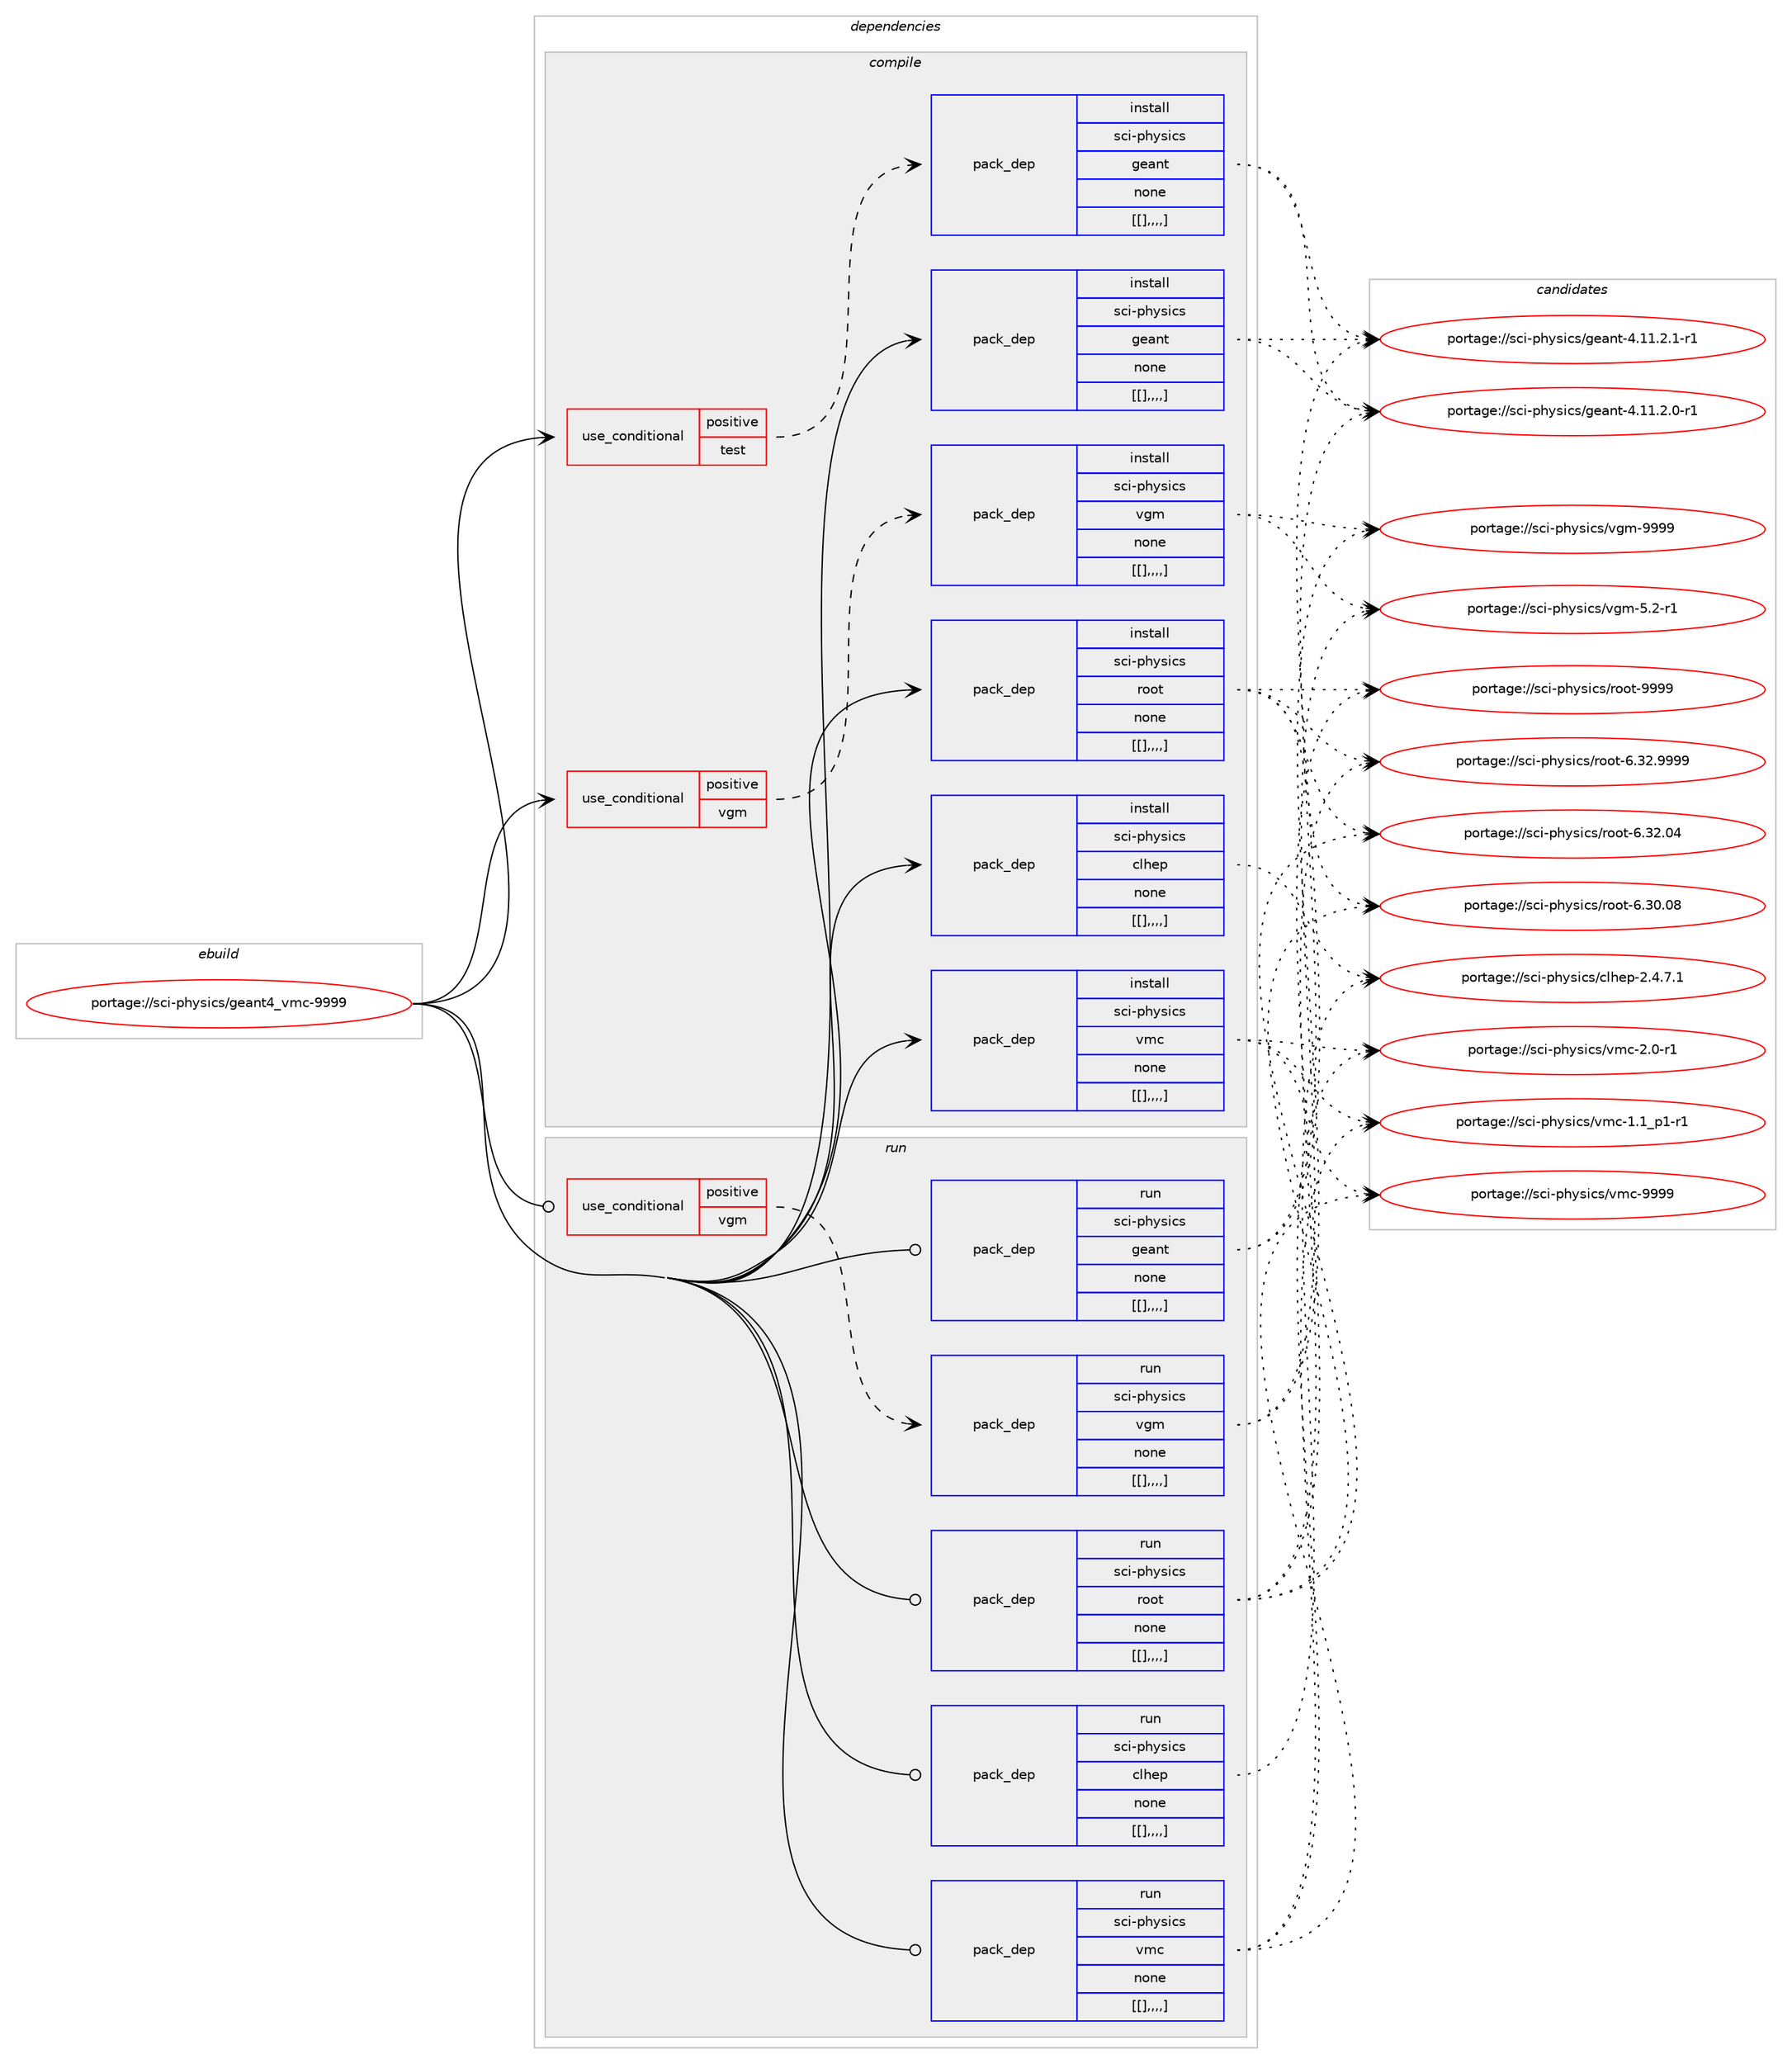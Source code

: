 digraph prolog {

# *************
# Graph options
# *************

newrank=true;
concentrate=true;
compound=true;
graph [rankdir=LR,fontname=Helvetica,fontsize=10,ranksep=1.5];#, ranksep=2.5, nodesep=0.2];
edge  [arrowhead=vee];
node  [fontname=Helvetica,fontsize=10];

# **********
# The ebuild
# **********

subgraph cluster_leftcol {
color=gray;
label=<<i>ebuild</i>>;
id [label="portage://sci-physics/geant4_vmc-9999", color=red, width=4, href="../sci-physics/geant4_vmc-9999.svg"];
}

# ****************
# The dependencies
# ****************

subgraph cluster_midcol {
color=gray;
label=<<i>dependencies</i>>;
subgraph cluster_compile {
fillcolor="#eeeeee";
style=filled;
label=<<i>compile</i>>;
subgraph cond112863 {
dependency426552 [label=<<TABLE BORDER="0" CELLBORDER="1" CELLSPACING="0" CELLPADDING="4"><TR><TD ROWSPAN="3" CELLPADDING="10">use_conditional</TD></TR><TR><TD>positive</TD></TR><TR><TD>test</TD></TR></TABLE>>, shape=none, color=red];
subgraph pack310658 {
dependency426553 [label=<<TABLE BORDER="0" CELLBORDER="1" CELLSPACING="0" CELLPADDING="4" WIDTH="220"><TR><TD ROWSPAN="6" CELLPADDING="30">pack_dep</TD></TR><TR><TD WIDTH="110">install</TD></TR><TR><TD>sci-physics</TD></TR><TR><TD>geant</TD></TR><TR><TD>none</TD></TR><TR><TD>[[],,,,]</TD></TR></TABLE>>, shape=none, color=blue];
}
dependency426552:e -> dependency426553:w [weight=20,style="dashed",arrowhead="vee"];
}
id:e -> dependency426552:w [weight=20,style="solid",arrowhead="vee"];
subgraph cond112864 {
dependency426554 [label=<<TABLE BORDER="0" CELLBORDER="1" CELLSPACING="0" CELLPADDING="4"><TR><TD ROWSPAN="3" CELLPADDING="10">use_conditional</TD></TR><TR><TD>positive</TD></TR><TR><TD>vgm</TD></TR></TABLE>>, shape=none, color=red];
subgraph pack310659 {
dependency426555 [label=<<TABLE BORDER="0" CELLBORDER="1" CELLSPACING="0" CELLPADDING="4" WIDTH="220"><TR><TD ROWSPAN="6" CELLPADDING="30">pack_dep</TD></TR><TR><TD WIDTH="110">install</TD></TR><TR><TD>sci-physics</TD></TR><TR><TD>vgm</TD></TR><TR><TD>none</TD></TR><TR><TD>[[],,,,]</TD></TR></TABLE>>, shape=none, color=blue];
}
dependency426554:e -> dependency426555:w [weight=20,style="dashed",arrowhead="vee"];
}
id:e -> dependency426554:w [weight=20,style="solid",arrowhead="vee"];
subgraph pack310660 {
dependency426556 [label=<<TABLE BORDER="0" CELLBORDER="1" CELLSPACING="0" CELLPADDING="4" WIDTH="220"><TR><TD ROWSPAN="6" CELLPADDING="30">pack_dep</TD></TR><TR><TD WIDTH="110">install</TD></TR><TR><TD>sci-physics</TD></TR><TR><TD>clhep</TD></TR><TR><TD>none</TD></TR><TR><TD>[[],,,,]</TD></TR></TABLE>>, shape=none, color=blue];
}
id:e -> dependency426556:w [weight=20,style="solid",arrowhead="vee"];
subgraph pack310661 {
dependency426557 [label=<<TABLE BORDER="0" CELLBORDER="1" CELLSPACING="0" CELLPADDING="4" WIDTH="220"><TR><TD ROWSPAN="6" CELLPADDING="30">pack_dep</TD></TR><TR><TD WIDTH="110">install</TD></TR><TR><TD>sci-physics</TD></TR><TR><TD>geant</TD></TR><TR><TD>none</TD></TR><TR><TD>[[],,,,]</TD></TR></TABLE>>, shape=none, color=blue];
}
id:e -> dependency426557:w [weight=20,style="solid",arrowhead="vee"];
subgraph pack310662 {
dependency426558 [label=<<TABLE BORDER="0" CELLBORDER="1" CELLSPACING="0" CELLPADDING="4" WIDTH="220"><TR><TD ROWSPAN="6" CELLPADDING="30">pack_dep</TD></TR><TR><TD WIDTH="110">install</TD></TR><TR><TD>sci-physics</TD></TR><TR><TD>root</TD></TR><TR><TD>none</TD></TR><TR><TD>[[],,,,]</TD></TR></TABLE>>, shape=none, color=blue];
}
id:e -> dependency426558:w [weight=20,style="solid",arrowhead="vee"];
subgraph pack310663 {
dependency426559 [label=<<TABLE BORDER="0" CELLBORDER="1" CELLSPACING="0" CELLPADDING="4" WIDTH="220"><TR><TD ROWSPAN="6" CELLPADDING="30">pack_dep</TD></TR><TR><TD WIDTH="110">install</TD></TR><TR><TD>sci-physics</TD></TR><TR><TD>vmc</TD></TR><TR><TD>none</TD></TR><TR><TD>[[],,,,]</TD></TR></TABLE>>, shape=none, color=blue];
}
id:e -> dependency426559:w [weight=20,style="solid",arrowhead="vee"];
}
subgraph cluster_compileandrun {
fillcolor="#eeeeee";
style=filled;
label=<<i>compile and run</i>>;
}
subgraph cluster_run {
fillcolor="#eeeeee";
style=filled;
label=<<i>run</i>>;
subgraph cond112865 {
dependency426560 [label=<<TABLE BORDER="0" CELLBORDER="1" CELLSPACING="0" CELLPADDING="4"><TR><TD ROWSPAN="3" CELLPADDING="10">use_conditional</TD></TR><TR><TD>positive</TD></TR><TR><TD>vgm</TD></TR></TABLE>>, shape=none, color=red];
subgraph pack310664 {
dependency426561 [label=<<TABLE BORDER="0" CELLBORDER="1" CELLSPACING="0" CELLPADDING="4" WIDTH="220"><TR><TD ROWSPAN="6" CELLPADDING="30">pack_dep</TD></TR><TR><TD WIDTH="110">run</TD></TR><TR><TD>sci-physics</TD></TR><TR><TD>vgm</TD></TR><TR><TD>none</TD></TR><TR><TD>[[],,,,]</TD></TR></TABLE>>, shape=none, color=blue];
}
dependency426560:e -> dependency426561:w [weight=20,style="dashed",arrowhead="vee"];
}
id:e -> dependency426560:w [weight=20,style="solid",arrowhead="odot"];
subgraph pack310665 {
dependency426562 [label=<<TABLE BORDER="0" CELLBORDER="1" CELLSPACING="0" CELLPADDING="4" WIDTH="220"><TR><TD ROWSPAN="6" CELLPADDING="30">pack_dep</TD></TR><TR><TD WIDTH="110">run</TD></TR><TR><TD>sci-physics</TD></TR><TR><TD>clhep</TD></TR><TR><TD>none</TD></TR><TR><TD>[[],,,,]</TD></TR></TABLE>>, shape=none, color=blue];
}
id:e -> dependency426562:w [weight=20,style="solid",arrowhead="odot"];
subgraph pack310666 {
dependency426563 [label=<<TABLE BORDER="0" CELLBORDER="1" CELLSPACING="0" CELLPADDING="4" WIDTH="220"><TR><TD ROWSPAN="6" CELLPADDING="30">pack_dep</TD></TR><TR><TD WIDTH="110">run</TD></TR><TR><TD>sci-physics</TD></TR><TR><TD>geant</TD></TR><TR><TD>none</TD></TR><TR><TD>[[],,,,]</TD></TR></TABLE>>, shape=none, color=blue];
}
id:e -> dependency426563:w [weight=20,style="solid",arrowhead="odot"];
subgraph pack310667 {
dependency426564 [label=<<TABLE BORDER="0" CELLBORDER="1" CELLSPACING="0" CELLPADDING="4" WIDTH="220"><TR><TD ROWSPAN="6" CELLPADDING="30">pack_dep</TD></TR><TR><TD WIDTH="110">run</TD></TR><TR><TD>sci-physics</TD></TR><TR><TD>root</TD></TR><TR><TD>none</TD></TR><TR><TD>[[],,,,]</TD></TR></TABLE>>, shape=none, color=blue];
}
id:e -> dependency426564:w [weight=20,style="solid",arrowhead="odot"];
subgraph pack310668 {
dependency426565 [label=<<TABLE BORDER="0" CELLBORDER="1" CELLSPACING="0" CELLPADDING="4" WIDTH="220"><TR><TD ROWSPAN="6" CELLPADDING="30">pack_dep</TD></TR><TR><TD WIDTH="110">run</TD></TR><TR><TD>sci-physics</TD></TR><TR><TD>vmc</TD></TR><TR><TD>none</TD></TR><TR><TD>[[],,,,]</TD></TR></TABLE>>, shape=none, color=blue];
}
id:e -> dependency426565:w [weight=20,style="solid",arrowhead="odot"];
}
}

# **************
# The candidates
# **************

subgraph cluster_choices {
rank=same;
color=gray;
label=<<i>candidates</i>>;

subgraph choice310658 {
color=black;
nodesep=1;
choice11599105451121041211151059911547103101971101164552464949465046494511449 [label="portage://sci-physics/geant-4.11.2.1-r1", color=red, width=4,href="../sci-physics/geant-4.11.2.1-r1.svg"];
choice11599105451121041211151059911547103101971101164552464949465046484511449 [label="portage://sci-physics/geant-4.11.2.0-r1", color=red, width=4,href="../sci-physics/geant-4.11.2.0-r1.svg"];
dependency426553:e -> choice11599105451121041211151059911547103101971101164552464949465046494511449:w [style=dotted,weight="100"];
dependency426553:e -> choice11599105451121041211151059911547103101971101164552464949465046484511449:w [style=dotted,weight="100"];
}
subgraph choice310659 {
color=black;
nodesep=1;
choice115991054511210412111510599115471181031094557575757 [label="portage://sci-physics/vgm-9999", color=red, width=4,href="../sci-physics/vgm-9999.svg"];
choice11599105451121041211151059911547118103109455346504511449 [label="portage://sci-physics/vgm-5.2-r1", color=red, width=4,href="../sci-physics/vgm-5.2-r1.svg"];
dependency426555:e -> choice115991054511210412111510599115471181031094557575757:w [style=dotted,weight="100"];
dependency426555:e -> choice11599105451121041211151059911547118103109455346504511449:w [style=dotted,weight="100"];
}
subgraph choice310660 {
color=black;
nodesep=1;
choice11599105451121041211151059911547991081041011124550465246554649 [label="portage://sci-physics/clhep-2.4.7.1", color=red, width=4,href="../sci-physics/clhep-2.4.7.1.svg"];
dependency426556:e -> choice11599105451121041211151059911547991081041011124550465246554649:w [style=dotted,weight="100"];
}
subgraph choice310661 {
color=black;
nodesep=1;
choice11599105451121041211151059911547103101971101164552464949465046494511449 [label="portage://sci-physics/geant-4.11.2.1-r1", color=red, width=4,href="../sci-physics/geant-4.11.2.1-r1.svg"];
choice11599105451121041211151059911547103101971101164552464949465046484511449 [label="portage://sci-physics/geant-4.11.2.0-r1", color=red, width=4,href="../sci-physics/geant-4.11.2.0-r1.svg"];
dependency426557:e -> choice11599105451121041211151059911547103101971101164552464949465046494511449:w [style=dotted,weight="100"];
dependency426557:e -> choice11599105451121041211151059911547103101971101164552464949465046484511449:w [style=dotted,weight="100"];
}
subgraph choice310662 {
color=black;
nodesep=1;
choice115991054511210412111510599115471141111111164557575757 [label="portage://sci-physics/root-9999", color=red, width=4,href="../sci-physics/root-9999.svg"];
choice1159910545112104121115105991154711411111111645544651504657575757 [label="portage://sci-physics/root-6.32.9999", color=red, width=4,href="../sci-physics/root-6.32.9999.svg"];
choice115991054511210412111510599115471141111111164554465150464852 [label="portage://sci-physics/root-6.32.04", color=red, width=4,href="../sci-physics/root-6.32.04.svg"];
choice115991054511210412111510599115471141111111164554465148464856 [label="portage://sci-physics/root-6.30.08", color=red, width=4,href="../sci-physics/root-6.30.08.svg"];
dependency426558:e -> choice115991054511210412111510599115471141111111164557575757:w [style=dotted,weight="100"];
dependency426558:e -> choice1159910545112104121115105991154711411111111645544651504657575757:w [style=dotted,weight="100"];
dependency426558:e -> choice115991054511210412111510599115471141111111164554465150464852:w [style=dotted,weight="100"];
dependency426558:e -> choice115991054511210412111510599115471141111111164554465148464856:w [style=dotted,weight="100"];
}
subgraph choice310663 {
color=black;
nodesep=1;
choice11599105451121041211151059911547118109994557575757 [label="portage://sci-physics/vmc-9999", color=red, width=4,href="../sci-physics/vmc-9999.svg"];
choice1159910545112104121115105991154711810999455046484511449 [label="portage://sci-physics/vmc-2.0-r1", color=red, width=4,href="../sci-physics/vmc-2.0-r1.svg"];
choice11599105451121041211151059911547118109994549464995112494511449 [label="portage://sci-physics/vmc-1.1_p1-r1", color=red, width=4,href="../sci-physics/vmc-1.1_p1-r1.svg"];
dependency426559:e -> choice11599105451121041211151059911547118109994557575757:w [style=dotted,weight="100"];
dependency426559:e -> choice1159910545112104121115105991154711810999455046484511449:w [style=dotted,weight="100"];
dependency426559:e -> choice11599105451121041211151059911547118109994549464995112494511449:w [style=dotted,weight="100"];
}
subgraph choice310664 {
color=black;
nodesep=1;
choice115991054511210412111510599115471181031094557575757 [label="portage://sci-physics/vgm-9999", color=red, width=4,href="../sci-physics/vgm-9999.svg"];
choice11599105451121041211151059911547118103109455346504511449 [label="portage://sci-physics/vgm-5.2-r1", color=red, width=4,href="../sci-physics/vgm-5.2-r1.svg"];
dependency426561:e -> choice115991054511210412111510599115471181031094557575757:w [style=dotted,weight="100"];
dependency426561:e -> choice11599105451121041211151059911547118103109455346504511449:w [style=dotted,weight="100"];
}
subgraph choice310665 {
color=black;
nodesep=1;
choice11599105451121041211151059911547991081041011124550465246554649 [label="portage://sci-physics/clhep-2.4.7.1", color=red, width=4,href="../sci-physics/clhep-2.4.7.1.svg"];
dependency426562:e -> choice11599105451121041211151059911547991081041011124550465246554649:w [style=dotted,weight="100"];
}
subgraph choice310666 {
color=black;
nodesep=1;
choice11599105451121041211151059911547103101971101164552464949465046494511449 [label="portage://sci-physics/geant-4.11.2.1-r1", color=red, width=4,href="../sci-physics/geant-4.11.2.1-r1.svg"];
choice11599105451121041211151059911547103101971101164552464949465046484511449 [label="portage://sci-physics/geant-4.11.2.0-r1", color=red, width=4,href="../sci-physics/geant-4.11.2.0-r1.svg"];
dependency426563:e -> choice11599105451121041211151059911547103101971101164552464949465046494511449:w [style=dotted,weight="100"];
dependency426563:e -> choice11599105451121041211151059911547103101971101164552464949465046484511449:w [style=dotted,weight="100"];
}
subgraph choice310667 {
color=black;
nodesep=1;
choice115991054511210412111510599115471141111111164557575757 [label="portage://sci-physics/root-9999", color=red, width=4,href="../sci-physics/root-9999.svg"];
choice1159910545112104121115105991154711411111111645544651504657575757 [label="portage://sci-physics/root-6.32.9999", color=red, width=4,href="../sci-physics/root-6.32.9999.svg"];
choice115991054511210412111510599115471141111111164554465150464852 [label="portage://sci-physics/root-6.32.04", color=red, width=4,href="../sci-physics/root-6.32.04.svg"];
choice115991054511210412111510599115471141111111164554465148464856 [label="portage://sci-physics/root-6.30.08", color=red, width=4,href="../sci-physics/root-6.30.08.svg"];
dependency426564:e -> choice115991054511210412111510599115471141111111164557575757:w [style=dotted,weight="100"];
dependency426564:e -> choice1159910545112104121115105991154711411111111645544651504657575757:w [style=dotted,weight="100"];
dependency426564:e -> choice115991054511210412111510599115471141111111164554465150464852:w [style=dotted,weight="100"];
dependency426564:e -> choice115991054511210412111510599115471141111111164554465148464856:w [style=dotted,weight="100"];
}
subgraph choice310668 {
color=black;
nodesep=1;
choice11599105451121041211151059911547118109994557575757 [label="portage://sci-physics/vmc-9999", color=red, width=4,href="../sci-physics/vmc-9999.svg"];
choice1159910545112104121115105991154711810999455046484511449 [label="portage://sci-physics/vmc-2.0-r1", color=red, width=4,href="../sci-physics/vmc-2.0-r1.svg"];
choice11599105451121041211151059911547118109994549464995112494511449 [label="portage://sci-physics/vmc-1.1_p1-r1", color=red, width=4,href="../sci-physics/vmc-1.1_p1-r1.svg"];
dependency426565:e -> choice11599105451121041211151059911547118109994557575757:w [style=dotted,weight="100"];
dependency426565:e -> choice1159910545112104121115105991154711810999455046484511449:w [style=dotted,weight="100"];
dependency426565:e -> choice11599105451121041211151059911547118109994549464995112494511449:w [style=dotted,weight="100"];
}
}

}
